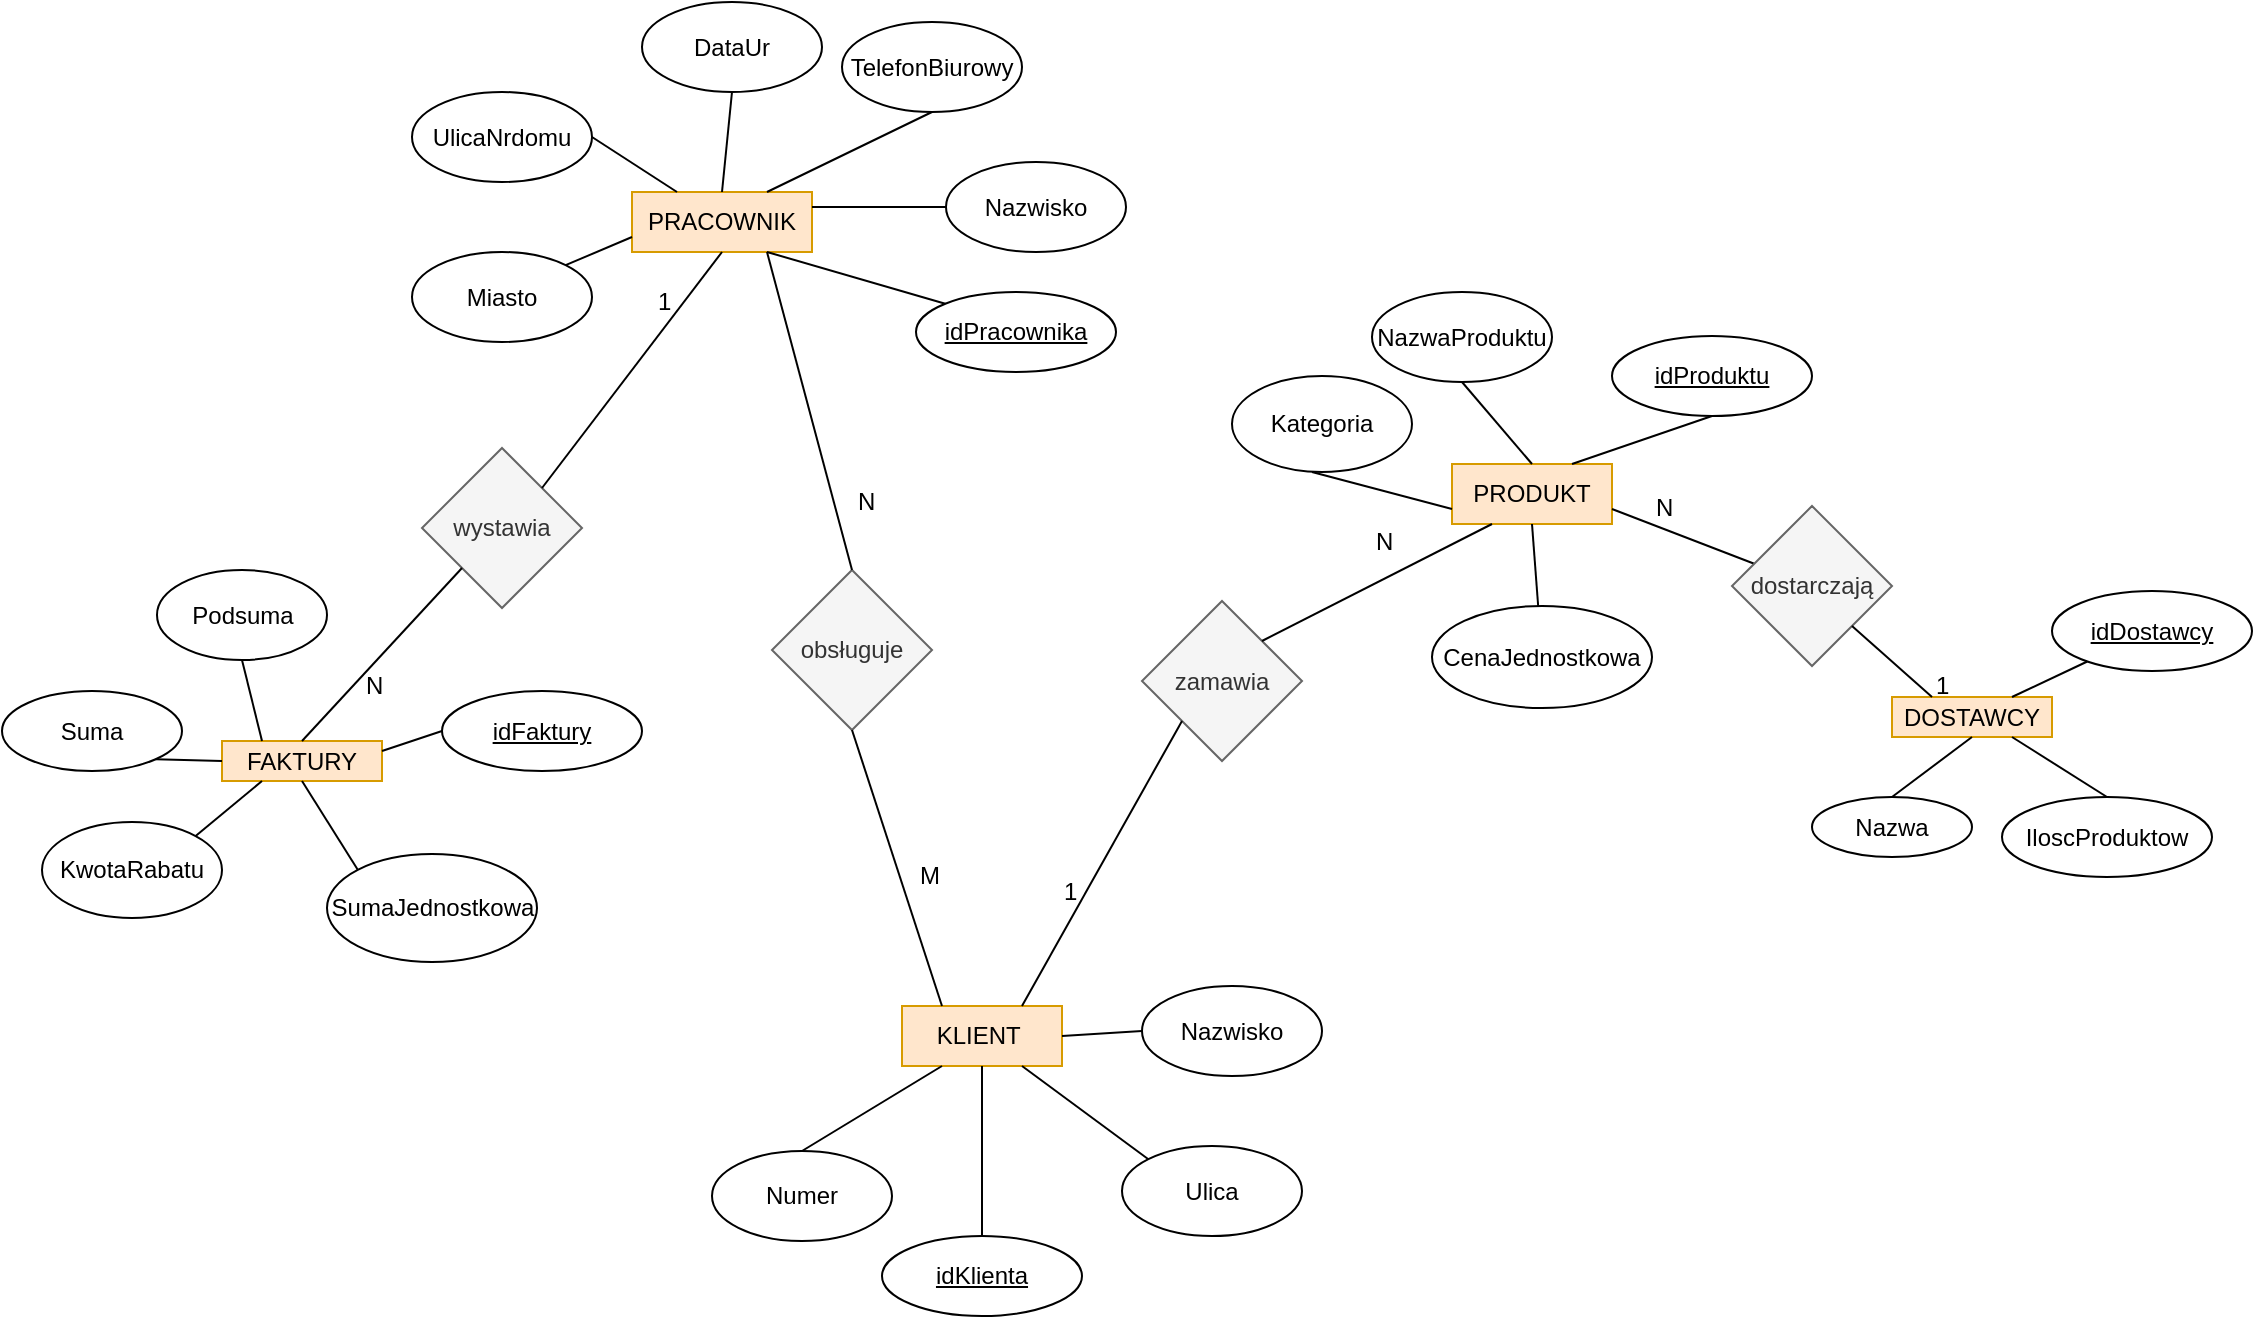 <mxfile version="12.1.8" type="device" pages="1"><diagram id="gOJR2eQGVFI3bYJI63Wj" name="Page-1"><mxGraphModel dx="1851" dy="566" grid="1" gridSize="10" guides="1" tooltips="1" connect="1" arrows="1" fold="1" page="1" pageScale="1" pageWidth="827" pageHeight="1169" math="0" shadow="0"><root><mxCell id="0"/><mxCell id="1" parent="0"/><mxCell id="n3HSC4R2LxIl_RNu7uSD-2" value="KLIENT&amp;nbsp;" style="rounded=0;whiteSpace=wrap;html=1;fillColor=#ffe6cc;strokeColor=#d79b00;" vertex="1" parent="1"><mxGeometry x="405" y="532" width="80" height="30" as="geometry"/></mxCell><mxCell id="n3HSC4R2LxIl_RNu7uSD-3" value="PRACOWNIK" style="rounded=0;whiteSpace=wrap;html=1;fillColor=#ffe6cc;strokeColor=#d79b00;" vertex="1" parent="1"><mxGeometry x="270" y="125" width="90" height="30" as="geometry"/></mxCell><mxCell id="n3HSC4R2LxIl_RNu7uSD-4" value="PRODUKT" style="rounded=0;whiteSpace=wrap;html=1;fillColor=#ffe6cc;strokeColor=#d79b00;" vertex="1" parent="1"><mxGeometry x="680" y="261" width="80" height="30" as="geometry"/></mxCell><mxCell id="n3HSC4R2LxIl_RNu7uSD-5" value="FAKTURY" style="rounded=0;whiteSpace=wrap;html=1;fillColor=#ffe6cc;strokeColor=#d79b00;" vertex="1" parent="1"><mxGeometry x="65" y="399.5" width="80" height="20" as="geometry"/></mxCell><mxCell id="n3HSC4R2LxIl_RNu7uSD-6" value="DOSTAWCY" style="rounded=0;whiteSpace=wrap;html=1;fillColor=#ffe6cc;strokeColor=#d79b00;" vertex="1" parent="1"><mxGeometry x="900" y="377.5" width="80" height="20" as="geometry"/></mxCell><mxCell id="n3HSC4R2LxIl_RNu7uSD-8" value="DataUr" style="ellipse;whiteSpace=wrap;html=1;" vertex="1" parent="1"><mxGeometry x="275" y="30" width="90" height="45" as="geometry"/></mxCell><mxCell id="n3HSC4R2LxIl_RNu7uSD-9" value="Miasto" style="ellipse;whiteSpace=wrap;html=1;" vertex="1" parent="1"><mxGeometry x="160" y="155" width="90" height="45" as="geometry"/></mxCell><mxCell id="n3HSC4R2LxIl_RNu7uSD-10" value="UlicaNrdomu" style="ellipse;whiteSpace=wrap;html=1;" vertex="1" parent="1"><mxGeometry x="160" y="75" width="90" height="45" as="geometry"/></mxCell><mxCell id="n3HSC4R2LxIl_RNu7uSD-11" value="NazwaProduktu" style="ellipse;whiteSpace=wrap;html=1;" vertex="1" parent="1"><mxGeometry x="640" y="175" width="90" height="45" as="geometry"/></mxCell><mxCell id="n3HSC4R2LxIl_RNu7uSD-12" value="Numer" style="ellipse;whiteSpace=wrap;html=1;" vertex="1" parent="1"><mxGeometry x="310" y="604.5" width="90" height="45" as="geometry"/></mxCell><mxCell id="n3HSC4R2LxIl_RNu7uSD-13" value="TelefonBiurowy" style="ellipse;whiteSpace=wrap;html=1;" vertex="1" parent="1"><mxGeometry x="375" y="40" width="90" height="45" as="geometry"/></mxCell><mxCell id="n3HSC4R2LxIl_RNu7uSD-14" value="Nazwisko" style="ellipse;whiteSpace=wrap;html=1;" vertex="1" parent="1"><mxGeometry x="427" y="110" width="90" height="45" as="geometry"/></mxCell><mxCell id="n3HSC4R2LxIl_RNu7uSD-15" value="" style="endArrow=none;html=1;entryX=0;entryY=0.75;entryDx=0;entryDy=0;exitX=1;exitY=0;exitDx=0;exitDy=0;" edge="1" parent="1" source="n3HSC4R2LxIl_RNu7uSD-9" target="n3HSC4R2LxIl_RNu7uSD-3"><mxGeometry width="50" height="50" relative="1" as="geometry"><mxPoint x="20" y="470" as="sourcePoint"/><mxPoint x="70" y="420" as="targetPoint"/></mxGeometry></mxCell><mxCell id="n3HSC4R2LxIl_RNu7uSD-16" value="" style="endArrow=none;html=1;entryX=0.25;entryY=0;entryDx=0;entryDy=0;exitX=1;exitY=0.5;exitDx=0;exitDy=0;" edge="1" parent="1" source="n3HSC4R2LxIl_RNu7uSD-10" target="n3HSC4R2LxIl_RNu7uSD-3"><mxGeometry width="50" height="50" relative="1" as="geometry"><mxPoint x="20" y="470" as="sourcePoint"/><mxPoint x="70" y="420" as="targetPoint"/></mxGeometry></mxCell><mxCell id="n3HSC4R2LxIl_RNu7uSD-17" value="" style="endArrow=none;html=1;entryX=0.5;entryY=1;entryDx=0;entryDy=0;exitX=0.5;exitY=0;exitDx=0;exitDy=0;" edge="1" parent="1" source="n3HSC4R2LxIl_RNu7uSD-3" target="n3HSC4R2LxIl_RNu7uSD-8"><mxGeometry width="50" height="50" relative="1" as="geometry"><mxPoint x="210" y="280" as="sourcePoint"/><mxPoint x="260" y="230" as="targetPoint"/></mxGeometry></mxCell><mxCell id="n3HSC4R2LxIl_RNu7uSD-18" value="" style="endArrow=none;html=1;entryX=0;entryY=0.5;entryDx=0;entryDy=0;exitX=1;exitY=0.25;exitDx=0;exitDy=0;" edge="1" parent="1" source="n3HSC4R2LxIl_RNu7uSD-3" target="n3HSC4R2LxIl_RNu7uSD-14"><mxGeometry width="50" height="50" relative="1" as="geometry"><mxPoint x="370" y="230" as="sourcePoint"/><mxPoint x="420" y="180" as="targetPoint"/></mxGeometry></mxCell><mxCell id="n3HSC4R2LxIl_RNu7uSD-19" value="Nazwisko" style="ellipse;whiteSpace=wrap;html=1;" vertex="1" parent="1"><mxGeometry x="525" y="522" width="90" height="45" as="geometry"/></mxCell><mxCell id="n3HSC4R2LxIl_RNu7uSD-20" value="Ulica" style="ellipse;whiteSpace=wrap;html=1;" vertex="1" parent="1"><mxGeometry x="515" y="602" width="90" height="45" as="geometry"/></mxCell><mxCell id="n3HSC4R2LxIl_RNu7uSD-21" value="CenaJednostkowa" style="ellipse;whiteSpace=wrap;html=1;" vertex="1" parent="1"><mxGeometry x="670" y="332" width="110" height="51" as="geometry"/></mxCell><mxCell id="n3HSC4R2LxIl_RNu7uSD-22" value="KwotaRabatu" style="ellipse;whiteSpace=wrap;html=1;" vertex="1" parent="1"><mxGeometry x="-25" y="440" width="90" height="48" as="geometry"/></mxCell><mxCell id="n3HSC4R2LxIl_RNu7uSD-23" value="Kategoria" style="ellipse;whiteSpace=wrap;html=1;" vertex="1" parent="1"><mxGeometry x="570" y="217" width="90" height="48" as="geometry"/></mxCell><mxCell id="n3HSC4R2LxIl_RNu7uSD-24" value="Suma" style="ellipse;whiteSpace=wrap;html=1;" vertex="1" parent="1"><mxGeometry x="-45" y="374.5" width="90" height="40" as="geometry"/></mxCell><mxCell id="n3HSC4R2LxIl_RNu7uSD-25" value="SumaJednostkowa" style="ellipse;whiteSpace=wrap;html=1;" vertex="1" parent="1"><mxGeometry x="117.5" y="456" width="105" height="54" as="geometry"/></mxCell><mxCell id="n3HSC4R2LxIl_RNu7uSD-27" value="Podsuma" style="ellipse;whiteSpace=wrap;html=1;" vertex="1" parent="1"><mxGeometry x="32.5" y="314" width="85" height="45" as="geometry"/></mxCell><mxCell id="n3HSC4R2LxIl_RNu7uSD-28" value="" style="endArrow=none;html=1;entryX=0.5;entryY=1;entryDx=0;entryDy=0;exitX=0.5;exitY=0;exitDx=0;exitDy=0;" edge="1" parent="1" source="n3HSC4R2LxIl_RNu7uSD-4" target="n3HSC4R2LxIl_RNu7uSD-11"><mxGeometry width="50" height="50" relative="1" as="geometry"><mxPoint x="470" y="325" as="sourcePoint"/><mxPoint x="520" y="275" as="targetPoint"/></mxGeometry></mxCell><mxCell id="n3HSC4R2LxIl_RNu7uSD-29" value="" style="endArrow=none;html=1;exitX=0;exitY=0.75;exitDx=0;exitDy=0;" edge="1" parent="1" source="n3HSC4R2LxIl_RNu7uSD-4"><mxGeometry width="50" height="50" relative="1" as="geometry"><mxPoint x="560" y="315" as="sourcePoint"/><mxPoint x="610" y="265" as="targetPoint"/></mxGeometry></mxCell><mxCell id="n3HSC4R2LxIl_RNu7uSD-30" value="" style="endArrow=none;html=1;entryX=0.5;entryY=1;entryDx=0;entryDy=0;" edge="1" parent="1" source="n3HSC4R2LxIl_RNu7uSD-21" target="n3HSC4R2LxIl_RNu7uSD-4"><mxGeometry width="50" height="50" relative="1" as="geometry"><mxPoint x="620" y="355" as="sourcePoint"/><mxPoint x="670" y="305" as="targetPoint"/></mxGeometry></mxCell><mxCell id="n3HSC4R2LxIl_RNu7uSD-31" value="" style="endArrow=none;html=1;entryX=0.5;entryY=1;entryDx=0;entryDy=0;exitX=0.75;exitY=0;exitDx=0;exitDy=0;" edge="1" parent="1" source="n3HSC4R2LxIl_RNu7uSD-3" target="n3HSC4R2LxIl_RNu7uSD-13"><mxGeometry width="50" height="50" relative="1" as="geometry"><mxPoint x="430" y="552" as="sourcePoint"/><mxPoint x="480" y="502" as="targetPoint"/></mxGeometry></mxCell><mxCell id="n3HSC4R2LxIl_RNu7uSD-32" value="" style="endArrow=none;html=1;entryX=0;entryY=0.5;entryDx=0;entryDy=0;exitX=1;exitY=0.5;exitDx=0;exitDy=0;" edge="1" parent="1" source="n3HSC4R2LxIl_RNu7uSD-2" target="n3HSC4R2LxIl_RNu7uSD-19"><mxGeometry width="50" height="50" relative="1" as="geometry"><mxPoint x="470" y="602" as="sourcePoint"/><mxPoint x="520" y="552" as="targetPoint"/></mxGeometry></mxCell><mxCell id="n3HSC4R2LxIl_RNu7uSD-33" value="" style="endArrow=none;html=1;entryX=0.75;entryY=1;entryDx=0;entryDy=0;exitX=0;exitY=0;exitDx=0;exitDy=0;" edge="1" parent="1" source="n3HSC4R2LxIl_RNu7uSD-20" target="n3HSC4R2LxIl_RNu7uSD-2"><mxGeometry width="50" height="50" relative="1" as="geometry"><mxPoint x="460" y="642" as="sourcePoint"/><mxPoint x="510" y="592" as="targetPoint"/></mxGeometry></mxCell><mxCell id="n3HSC4R2LxIl_RNu7uSD-34" value="" style="endArrow=none;html=1;entryX=0.25;entryY=1;entryDx=0;entryDy=0;exitX=0.5;exitY=0;exitDx=0;exitDy=0;" edge="1" parent="1" source="n3HSC4R2LxIl_RNu7uSD-12" target="n3HSC4R2LxIl_RNu7uSD-2"><mxGeometry width="50" height="50" relative="1" as="geometry"><mxPoint x="400" y="622" as="sourcePoint"/><mxPoint x="450" y="572" as="targetPoint"/></mxGeometry></mxCell><mxCell id="n3HSC4R2LxIl_RNu7uSD-37" value="" style="endArrow=none;html=1;entryX=0.25;entryY=1;entryDx=0;entryDy=0;exitX=1;exitY=0;exitDx=0;exitDy=0;" edge="1" parent="1" source="n3HSC4R2LxIl_RNu7uSD-22" target="n3HSC4R2LxIl_RNu7uSD-5"><mxGeometry width="50" height="50" relative="1" as="geometry"><mxPoint x="25" y="482" as="sourcePoint"/><mxPoint x="75" y="432" as="targetPoint"/></mxGeometry></mxCell><mxCell id="n3HSC4R2LxIl_RNu7uSD-39" value="" style="endArrow=none;html=1;entryX=0;entryY=0.5;entryDx=0;entryDy=0;exitX=1;exitY=1;exitDx=0;exitDy=0;" edge="1" parent="1" source="n3HSC4R2LxIl_RNu7uSD-24" target="n3HSC4R2LxIl_RNu7uSD-5"><mxGeometry width="50" height="50" relative="1" as="geometry"><mxPoint x="30" y="411.289" as="sourcePoint"/><mxPoint x="30" y="361.289" as="targetPoint"/></mxGeometry></mxCell><mxCell id="n3HSC4R2LxIl_RNu7uSD-40" value="" style="endArrow=none;html=1;entryX=0.5;entryY=1;entryDx=0;entryDy=0;exitX=0.25;exitY=0;exitDx=0;exitDy=0;" edge="1" parent="1" source="n3HSC4R2LxIl_RNu7uSD-5" target="n3HSC4R2LxIl_RNu7uSD-27"><mxGeometry width="50" height="50" relative="1" as="geometry"><mxPoint x="85" y="402" as="sourcePoint"/><mxPoint x="135" y="372" as="targetPoint"/></mxGeometry></mxCell><mxCell id="n3HSC4R2LxIl_RNu7uSD-41" value="" style="endArrow=none;html=1;entryX=0;entryY=0;entryDx=0;entryDy=0;exitX=0.5;exitY=1;exitDx=0;exitDy=0;" edge="1" parent="1" source="n3HSC4R2LxIl_RNu7uSD-5" target="n3HSC4R2LxIl_RNu7uSD-25"><mxGeometry width="50" height="50" relative="1" as="geometry"><mxPoint x="15" y="532" as="sourcePoint"/><mxPoint x="65" y="482" as="targetPoint"/></mxGeometry></mxCell><mxCell id="n3HSC4R2LxIl_RNu7uSD-42" value="Nazwa" style="ellipse;whiteSpace=wrap;html=1;" vertex="1" parent="1"><mxGeometry x="860" y="427.5" width="80" height="30" as="geometry"/></mxCell><mxCell id="n3HSC4R2LxIl_RNu7uSD-43" value="IloscProduktow" style="ellipse;whiteSpace=wrap;html=1;" vertex="1" parent="1"><mxGeometry x="955" y="427.5" width="105" height="40" as="geometry"/></mxCell><mxCell id="n3HSC4R2LxIl_RNu7uSD-45" value="" style="endArrow=none;html=1;entryX=0.5;entryY=1;entryDx=0;entryDy=0;exitX=0.5;exitY=0;exitDx=0;exitDy=0;" edge="1" parent="1" source="n3HSC4R2LxIl_RNu7uSD-42" target="n3HSC4R2LxIl_RNu7uSD-6"><mxGeometry width="50" height="50" relative="1" as="geometry"><mxPoint x="870" y="447.5" as="sourcePoint"/><mxPoint x="920" y="397.5" as="targetPoint"/></mxGeometry></mxCell><mxCell id="n3HSC4R2LxIl_RNu7uSD-46" value="" style="endArrow=none;html=1;entryX=0.75;entryY=1;entryDx=0;entryDy=0;exitX=0.5;exitY=0;exitDx=0;exitDy=0;" edge="1" parent="1" source="n3HSC4R2LxIl_RNu7uSD-43" target="n3HSC4R2LxIl_RNu7uSD-6"><mxGeometry width="50" height="50" relative="1" as="geometry"><mxPoint x="960" y="447.5" as="sourcePoint"/><mxPoint x="1010" y="397.5" as="targetPoint"/></mxGeometry></mxCell><mxCell id="n3HSC4R2LxIl_RNu7uSD-47" value="idDostawcy" style="ellipse;whiteSpace=wrap;html=1;fontStyle=4" vertex="1" parent="1"><mxGeometry x="980" y="324.5" width="100" height="40" as="geometry"/></mxCell><mxCell id="n3HSC4R2LxIl_RNu7uSD-48" value="idFaktury" style="ellipse;whiteSpace=wrap;html=1;fontStyle=4" vertex="1" parent="1"><mxGeometry x="175" y="374.5" width="100" height="40" as="geometry"/></mxCell><mxCell id="n3HSC4R2LxIl_RNu7uSD-49" value="idPracownika" style="ellipse;whiteSpace=wrap;html=1;fontStyle=4" vertex="1" parent="1"><mxGeometry x="412" y="175" width="100" height="40" as="geometry"/></mxCell><mxCell id="n3HSC4R2LxIl_RNu7uSD-50" value="idProduktu" style="ellipse;whiteSpace=wrap;html=1;fontStyle=4" vertex="1" parent="1"><mxGeometry x="760" y="197" width="100" height="40" as="geometry"/></mxCell><mxCell id="n3HSC4R2LxIl_RNu7uSD-51" value="idKlienta" style="ellipse;whiteSpace=wrap;html=1;fontStyle=4" vertex="1" parent="1"><mxGeometry x="395" y="647" width="100" height="40" as="geometry"/></mxCell><mxCell id="n3HSC4R2LxIl_RNu7uSD-52" value="" style="endArrow=none;html=1;entryX=0;entryY=0.5;entryDx=0;entryDy=0;exitX=1;exitY=0.25;exitDx=0;exitDy=0;" edge="1" parent="1" source="n3HSC4R2LxIl_RNu7uSD-5" target="n3HSC4R2LxIl_RNu7uSD-48"><mxGeometry width="50" height="50" relative="1" as="geometry"><mxPoint x="175" y="462" as="sourcePoint"/><mxPoint x="225" y="412" as="targetPoint"/></mxGeometry></mxCell><mxCell id="n3HSC4R2LxIl_RNu7uSD-53" value="" style="endArrow=none;html=1;exitX=0.75;exitY=0;exitDx=0;exitDy=0;" edge="1" parent="1" source="n3HSC4R2LxIl_RNu7uSD-6" target="n3HSC4R2LxIl_RNu7uSD-47"><mxGeometry width="50" height="50" relative="1" as="geometry"><mxPoint x="940" y="407.5" as="sourcePoint"/><mxPoint x="990" y="357.5" as="targetPoint"/></mxGeometry></mxCell><mxCell id="n3HSC4R2LxIl_RNu7uSD-54" value="" style="endArrow=none;html=1;entryX=0.5;entryY=0;entryDx=0;entryDy=0;exitX=0.5;exitY=1;exitDx=0;exitDy=0;" edge="1" parent="1" source="n3HSC4R2LxIl_RNu7uSD-2" target="n3HSC4R2LxIl_RNu7uSD-51"><mxGeometry width="50" height="50" relative="1" as="geometry"><mxPoint x="360" y="732" as="sourcePoint"/><mxPoint x="410" y="682" as="targetPoint"/></mxGeometry></mxCell><mxCell id="n3HSC4R2LxIl_RNu7uSD-55" value="" style="endArrow=none;html=1;entryX=0.75;entryY=0;entryDx=0;entryDy=0;exitX=0.5;exitY=1;exitDx=0;exitDy=0;" edge="1" parent="1" source="n3HSC4R2LxIl_RNu7uSD-50" target="n3HSC4R2LxIl_RNu7uSD-4"><mxGeometry width="50" height="50" relative="1" as="geometry"><mxPoint x="820" y="252" as="sourcePoint"/><mxPoint x="680" y="305" as="targetPoint"/></mxGeometry></mxCell><mxCell id="n3HSC4R2LxIl_RNu7uSD-56" value="" style="endArrow=none;html=1;entryX=0.75;entryY=1;entryDx=0;entryDy=0;exitX=0;exitY=0;exitDx=0;exitDy=0;" edge="1" parent="1" source="n3HSC4R2LxIl_RNu7uSD-49" target="n3HSC4R2LxIl_RNu7uSD-3"><mxGeometry width="50" height="50" relative="1" as="geometry"><mxPoint x="320" y="220" as="sourcePoint"/><mxPoint x="370" y="170" as="targetPoint"/></mxGeometry></mxCell><mxCell id="n3HSC4R2LxIl_RNu7uSD-57" value="wystawia" style="rhombus;whiteSpace=wrap;html=1;fillColor=#f5f5f5;strokeColor=#666666;fontColor=#333333;" vertex="1" parent="1"><mxGeometry x="165" y="253" width="80" height="80" as="geometry"/></mxCell><mxCell id="n3HSC4R2LxIl_RNu7uSD-58" value="zamawia" style="rhombus;whiteSpace=wrap;html=1;fillColor=#f5f5f5;strokeColor=#666666;fontColor=#333333;" vertex="1" parent="1"><mxGeometry x="525" y="329.5" width="80" height="80" as="geometry"/></mxCell><mxCell id="n3HSC4R2LxIl_RNu7uSD-59" value="" style="endArrow=none;html=1;entryX=0.5;entryY=1;entryDx=0;entryDy=0;exitX=1;exitY=0;exitDx=0;exitDy=0;" edge="1" parent="1" source="n3HSC4R2LxIl_RNu7uSD-57" target="n3HSC4R2LxIl_RNu7uSD-3"><mxGeometry width="50" height="50" relative="1" as="geometry"><mxPoint x="20" y="650" as="sourcePoint"/><mxPoint x="70" y="600" as="targetPoint"/></mxGeometry></mxCell><mxCell id="n3HSC4R2LxIl_RNu7uSD-60" value="" style="endArrow=none;html=1;entryX=0;entryY=1;entryDx=0;entryDy=0;exitX=0.5;exitY=0;exitDx=0;exitDy=0;" edge="1" parent="1" source="n3HSC4R2LxIl_RNu7uSD-5" target="n3HSC4R2LxIl_RNu7uSD-57"><mxGeometry width="50" height="50" relative="1" as="geometry"><mxPoint x="125" y="402" as="sourcePoint"/><mxPoint x="185" y="352.5" as="targetPoint"/></mxGeometry></mxCell><mxCell id="n3HSC4R2LxIl_RNu7uSD-61" value="" style="endArrow=none;html=1;entryX=0.25;entryY=1;entryDx=0;entryDy=0;exitX=1;exitY=0;exitDx=0;exitDy=0;" edge="1" parent="1" source="n3HSC4R2LxIl_RNu7uSD-58" target="n3HSC4R2LxIl_RNu7uSD-4"><mxGeometry width="50" height="50" relative="1" as="geometry"><mxPoint x="-20" y="732" as="sourcePoint"/><mxPoint x="30" y="682" as="targetPoint"/></mxGeometry></mxCell><mxCell id="n3HSC4R2LxIl_RNu7uSD-62" value="" style="endArrow=none;html=1;entryX=0;entryY=1;entryDx=0;entryDy=0;exitX=0.75;exitY=0;exitDx=0;exitDy=0;" edge="1" parent="1" source="n3HSC4R2LxIl_RNu7uSD-2" target="n3HSC4R2LxIl_RNu7uSD-58"><mxGeometry width="50" height="50" relative="1" as="geometry"><mxPoint x="20" y="650" as="sourcePoint"/><mxPoint x="70" y="600" as="targetPoint"/></mxGeometry></mxCell><mxCell id="n3HSC4R2LxIl_RNu7uSD-63" value="" style="endArrow=none;html=1;exitX=1;exitY=0.75;exitDx=0;exitDy=0;" edge="1" parent="1" source="n3HSC4R2LxIl_RNu7uSD-4" target="n3HSC4R2LxIl_RNu7uSD-64"><mxGeometry width="50" height="50" relative="1" as="geometry"><mxPoint x="-20" y="732" as="sourcePoint"/><mxPoint x="810" y="322" as="targetPoint"/></mxGeometry></mxCell><mxCell id="n3HSC4R2LxIl_RNu7uSD-64" value="dostarczają" style="rhombus;whiteSpace=wrap;html=1;fillColor=#f5f5f5;strokeColor=#666666;fontColor=#333333;" vertex="1" parent="1"><mxGeometry x="820" y="282" width="80" height="80" as="geometry"/></mxCell><mxCell id="n3HSC4R2LxIl_RNu7uSD-65" value="" style="endArrow=none;html=1;entryX=1;entryY=1;entryDx=0;entryDy=0;exitX=0.25;exitY=0;exitDx=0;exitDy=0;" edge="1" parent="1" source="n3HSC4R2LxIl_RNu7uSD-6" target="n3HSC4R2LxIl_RNu7uSD-64"><mxGeometry width="50" height="50" relative="1" as="geometry"><mxPoint x="15" y="734.5" as="sourcePoint"/><mxPoint x="882" y="344.5" as="targetPoint"/></mxGeometry></mxCell><mxCell id="n3HSC4R2LxIl_RNu7uSD-66" value="obsługuje" style="rhombus;whiteSpace=wrap;html=1;fillColor=#f5f5f5;strokeColor=#666666;fontColor=#333333;" vertex="1" parent="1"><mxGeometry x="340" y="314" width="80" height="80" as="geometry"/></mxCell><mxCell id="n3HSC4R2LxIl_RNu7uSD-67" value="" style="endArrow=none;html=1;entryX=0.75;entryY=1;entryDx=0;entryDy=0;exitX=0.5;exitY=0;exitDx=0;exitDy=0;" edge="1" parent="1" source="n3HSC4R2LxIl_RNu7uSD-66" target="n3HSC4R2LxIl_RNu7uSD-3"><mxGeometry width="50" height="50" relative="1" as="geometry"><mxPoint x="20" y="650" as="sourcePoint"/><mxPoint x="70" y="600" as="targetPoint"/></mxGeometry></mxCell><mxCell id="n3HSC4R2LxIl_RNu7uSD-68" value="" style="endArrow=none;html=1;entryX=0.5;entryY=1;entryDx=0;entryDy=0;exitX=0.25;exitY=0;exitDx=0;exitDy=0;" edge="1" parent="1" source="n3HSC4R2LxIl_RNu7uSD-2" target="n3HSC4R2LxIl_RNu7uSD-66"><mxGeometry width="50" height="50" relative="1" as="geometry"><mxPoint x="420" y="530" as="sourcePoint"/><mxPoint x="352.5" y="501.5" as="targetPoint"/></mxGeometry></mxCell><mxCell id="n3HSC4R2LxIl_RNu7uSD-70" value="1" style="text;html=1;resizable=0;points=[];autosize=1;align=left;verticalAlign=top;spacingTop=-4;" vertex="1" parent="1"><mxGeometry x="281" y="170" width="20" height="20" as="geometry"/></mxCell><mxCell id="n3HSC4R2LxIl_RNu7uSD-73" value="N" style="text;html=1;resizable=0;points=[];autosize=1;align=left;verticalAlign=top;spacingTop=-4;" vertex="1" parent="1"><mxGeometry x="135" y="362" width="20" height="20" as="geometry"/></mxCell><mxCell id="n3HSC4R2LxIl_RNu7uSD-74" value="N" style="text;html=1;resizable=0;points=[];autosize=1;align=left;verticalAlign=top;spacingTop=-4;" vertex="1" parent="1"><mxGeometry x="381" y="270" width="20" height="20" as="geometry"/></mxCell><mxCell id="n3HSC4R2LxIl_RNu7uSD-75" value="M" style="text;html=1;resizable=0;points=[];autosize=1;align=left;verticalAlign=top;spacingTop=-4;" vertex="1" parent="1"><mxGeometry x="412" y="457" width="30" height="20" as="geometry"/></mxCell><mxCell id="n3HSC4R2LxIl_RNu7uSD-76" value="1" style="text;html=1;resizable=0;points=[];autosize=1;align=left;verticalAlign=top;spacingTop=-4;" vertex="1" parent="1"><mxGeometry x="484" y="465" width="20" height="20" as="geometry"/></mxCell><mxCell id="n3HSC4R2LxIl_RNu7uSD-77" value="N" style="text;html=1;resizable=0;points=[];autosize=1;align=left;verticalAlign=top;spacingTop=-4;" vertex="1" parent="1"><mxGeometry x="640" y="290" width="20" height="20" as="geometry"/></mxCell><mxCell id="n3HSC4R2LxIl_RNu7uSD-78" value="1" style="text;html=1;resizable=0;points=[];autosize=1;align=left;verticalAlign=top;spacingTop=-4;" vertex="1" parent="1"><mxGeometry x="920" y="362" width="20" height="20" as="geometry"/></mxCell><mxCell id="n3HSC4R2LxIl_RNu7uSD-79" value="N" style="text;html=1;resizable=0;points=[];autosize=1;align=left;verticalAlign=top;spacingTop=-4;" vertex="1" parent="1"><mxGeometry x="780" y="273" width="20" height="20" as="geometry"/></mxCell></root></mxGraphModel></diagram></mxfile>